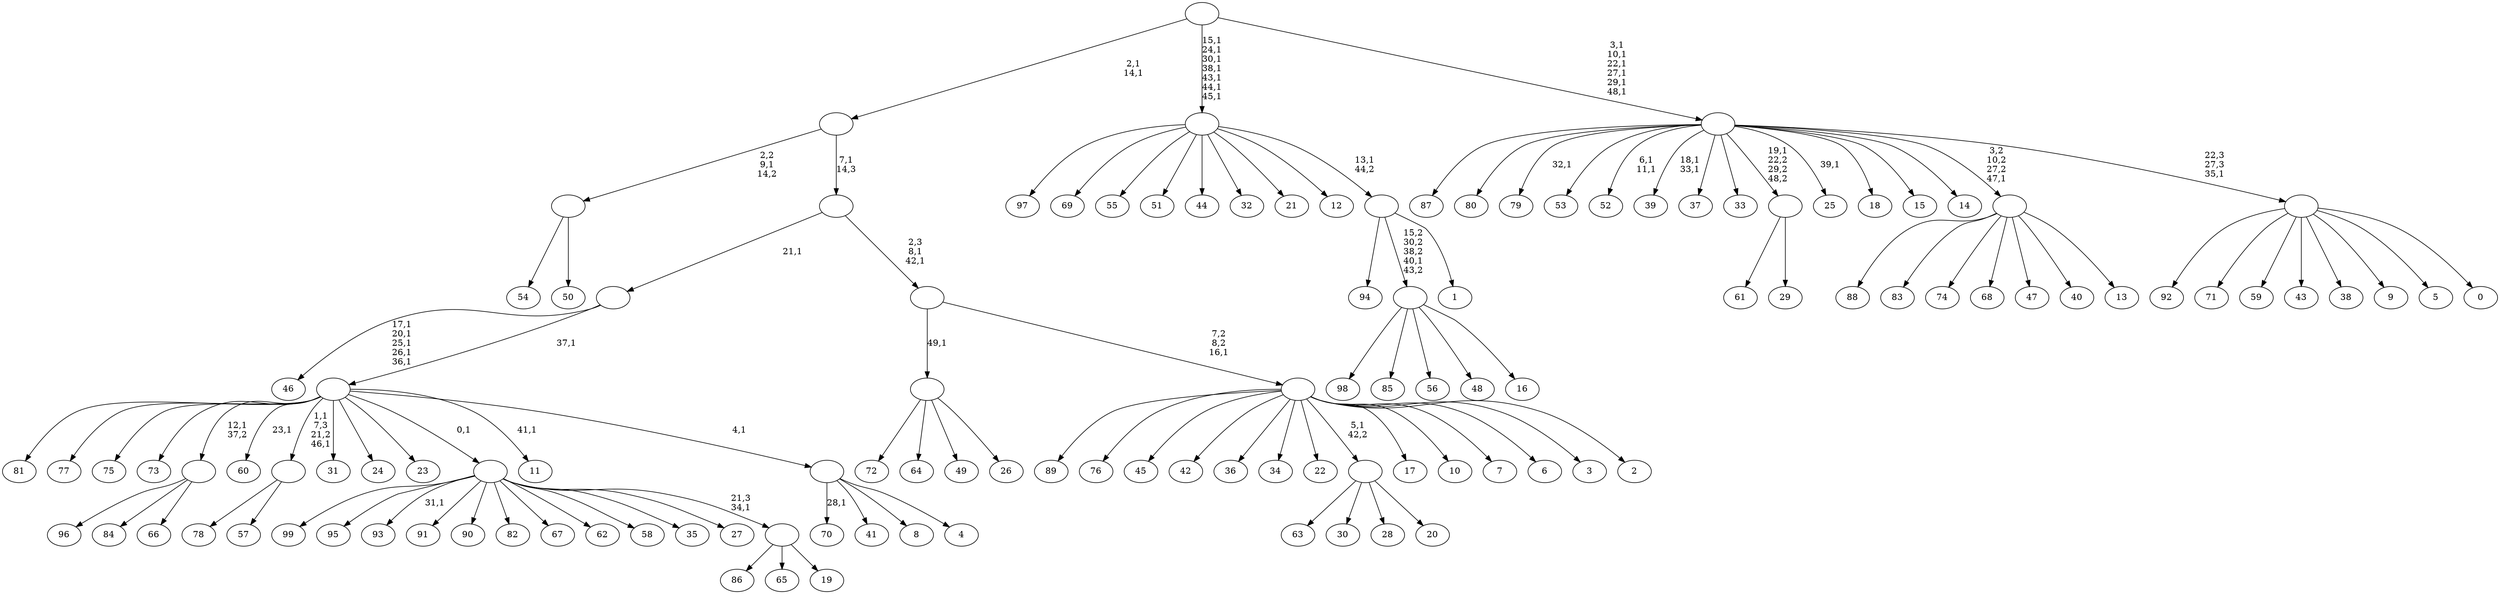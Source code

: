 digraph T {
	150 [label="99"]
	149 [label="98"]
	148 [label="97"]
	147 [label="96"]
	146 [label="95"]
	145 [label="94"]
	144 [label="93"]
	142 [label="92"]
	141 [label="91"]
	140 [label="90"]
	139 [label="89"]
	138 [label="88"]
	137 [label="87"]
	136 [label="86"]
	135 [label="85"]
	134 [label="84"]
	133 [label="83"]
	132 [label="82"]
	131 [label="81"]
	130 [label="80"]
	129 [label="79"]
	127 [label="78"]
	126 [label="77"]
	125 [label="76"]
	124 [label="75"]
	123 [label="74"]
	122 [label="73"]
	121 [label="72"]
	120 [label="71"]
	119 [label="70"]
	117 [label="69"]
	116 [label="68"]
	115 [label="67"]
	114 [label="66"]
	113 [label=""]
	112 [label="65"]
	111 [label="64"]
	110 [label="63"]
	109 [label="62"]
	108 [label="61"]
	107 [label="60"]
	105 [label="59"]
	104 [label="58"]
	103 [label="57"]
	102 [label=""]
	100 [label="56"]
	99 [label="55"]
	98 [label="54"]
	97 [label="53"]
	96 [label="52"]
	93 [label="51"]
	92 [label="50"]
	91 [label=""]
	90 [label="49"]
	89 [label="48"]
	88 [label="47"]
	87 [label="46"]
	81 [label="45"]
	80 [label="44"]
	79 [label="43"]
	78 [label="42"]
	77 [label="41"]
	76 [label="40"]
	75 [label="39"]
	72 [label="38"]
	71 [label="37"]
	70 [label="36"]
	69 [label="35"]
	68 [label="34"]
	67 [label="33"]
	66 [label="32"]
	65 [label="31"]
	64 [label="30"]
	63 [label="29"]
	62 [label=""]
	61 [label="28"]
	60 [label="27"]
	59 [label="26"]
	58 [label=""]
	57 [label="25"]
	55 [label="24"]
	54 [label="23"]
	53 [label="22"]
	52 [label="21"]
	51 [label="20"]
	50 [label=""]
	49 [label="19"]
	48 [label=""]
	47 [label=""]
	46 [label="18"]
	45 [label="17"]
	44 [label="16"]
	43 [label=""]
	42 [label="15"]
	41 [label="14"]
	40 [label="13"]
	39 [label=""]
	38 [label="12"]
	37 [label="11"]
	35 [label="10"]
	34 [label="9"]
	33 [label="8"]
	32 [label="7"]
	31 [label="6"]
	30 [label="5"]
	29 [label="4"]
	28 [label=""]
	27 [label=""]
	26 [label=""]
	25 [label="3"]
	24 [label="2"]
	23 [label=""]
	22 [label=""]
	20 [label=""]
	19 [label=""]
	17 [label="1"]
	16 [label=""]
	15 [label=""]
	8 [label="0"]
	7 [label=""]
	6 [label=""]
	0 [label=""]
	113 -> 147 [label=""]
	113 -> 134 [label=""]
	113 -> 114 [label=""]
	102 -> 127 [label=""]
	102 -> 103 [label=""]
	91 -> 98 [label=""]
	91 -> 92 [label=""]
	62 -> 108 [label=""]
	62 -> 63 [label=""]
	58 -> 121 [label=""]
	58 -> 111 [label=""]
	58 -> 90 [label=""]
	58 -> 59 [label=""]
	50 -> 110 [label=""]
	50 -> 64 [label=""]
	50 -> 61 [label=""]
	50 -> 51 [label=""]
	48 -> 136 [label=""]
	48 -> 112 [label=""]
	48 -> 49 [label=""]
	47 -> 144 [label="31,1"]
	47 -> 150 [label=""]
	47 -> 146 [label=""]
	47 -> 141 [label=""]
	47 -> 140 [label=""]
	47 -> 132 [label=""]
	47 -> 115 [label=""]
	47 -> 109 [label=""]
	47 -> 104 [label=""]
	47 -> 69 [label=""]
	47 -> 60 [label=""]
	47 -> 48 [label="21,3\n34,1"]
	43 -> 149 [label=""]
	43 -> 135 [label=""]
	43 -> 100 [label=""]
	43 -> 89 [label=""]
	43 -> 44 [label=""]
	39 -> 138 [label=""]
	39 -> 133 [label=""]
	39 -> 123 [label=""]
	39 -> 116 [label=""]
	39 -> 88 [label=""]
	39 -> 76 [label=""]
	39 -> 40 [label=""]
	28 -> 119 [label="28,1"]
	28 -> 77 [label=""]
	28 -> 33 [label=""]
	28 -> 29 [label=""]
	27 -> 37 [label="41,1"]
	27 -> 102 [label="1,1\n7,3\n21,2\n46,1"]
	27 -> 107 [label="23,1"]
	27 -> 131 [label=""]
	27 -> 126 [label=""]
	27 -> 124 [label=""]
	27 -> 122 [label=""]
	27 -> 113 [label="12,1\n37,2"]
	27 -> 65 [label=""]
	27 -> 55 [label=""]
	27 -> 54 [label=""]
	27 -> 47 [label="0,1"]
	27 -> 28 [label="4,1"]
	26 -> 87 [label="17,1\n20,1\n25,1\n26,1\n36,1"]
	26 -> 27 [label="37,1"]
	23 -> 139 [label=""]
	23 -> 125 [label=""]
	23 -> 81 [label=""]
	23 -> 78 [label=""]
	23 -> 70 [label=""]
	23 -> 68 [label=""]
	23 -> 53 [label=""]
	23 -> 50 [label="5,1\n42,2"]
	23 -> 45 [label=""]
	23 -> 35 [label=""]
	23 -> 32 [label=""]
	23 -> 31 [label=""]
	23 -> 25 [label=""]
	23 -> 24 [label=""]
	22 -> 58 [label="49,1"]
	22 -> 23 [label="7,2\n8,2\n16,1"]
	20 -> 22 [label="2,3\n8,1\n42,1"]
	20 -> 26 [label="21,1"]
	19 -> 91 [label="2,2\n9,1\n14,2"]
	19 -> 20 [label="7,1\n14,3"]
	16 -> 145 [label=""]
	16 -> 43 [label="15,2\n30,2\n38,2\n40,1\n43,2"]
	16 -> 17 [label=""]
	15 -> 148 [label=""]
	15 -> 117 [label=""]
	15 -> 99 [label=""]
	15 -> 93 [label=""]
	15 -> 80 [label=""]
	15 -> 66 [label=""]
	15 -> 52 [label=""]
	15 -> 38 [label=""]
	15 -> 16 [label="13,1\n44,2"]
	7 -> 142 [label=""]
	7 -> 120 [label=""]
	7 -> 105 [label=""]
	7 -> 79 [label=""]
	7 -> 72 [label=""]
	7 -> 34 [label=""]
	7 -> 30 [label=""]
	7 -> 8 [label=""]
	6 -> 57 [label="39,1"]
	6 -> 75 [label="18,1\n33,1"]
	6 -> 96 [label="6,1\n11,1"]
	6 -> 129 [label="32,1"]
	6 -> 137 [label=""]
	6 -> 130 [label=""]
	6 -> 97 [label=""]
	6 -> 71 [label=""]
	6 -> 67 [label=""]
	6 -> 62 [label="19,1\n22,2\n29,2\n48,2"]
	6 -> 46 [label=""]
	6 -> 42 [label=""]
	6 -> 41 [label=""]
	6 -> 39 [label="3,2\n10,2\n27,2\n47,1"]
	6 -> 7 [label="22,3\n27,3\n35,1"]
	0 -> 6 [label="3,1\n10,1\n22,1\n27,1\n29,1\n48,1"]
	0 -> 15 [label="15,1\n24,1\n30,1\n38,1\n43,1\n44,1\n45,1"]
	0 -> 19 [label="2,1\n14,1"]
}
